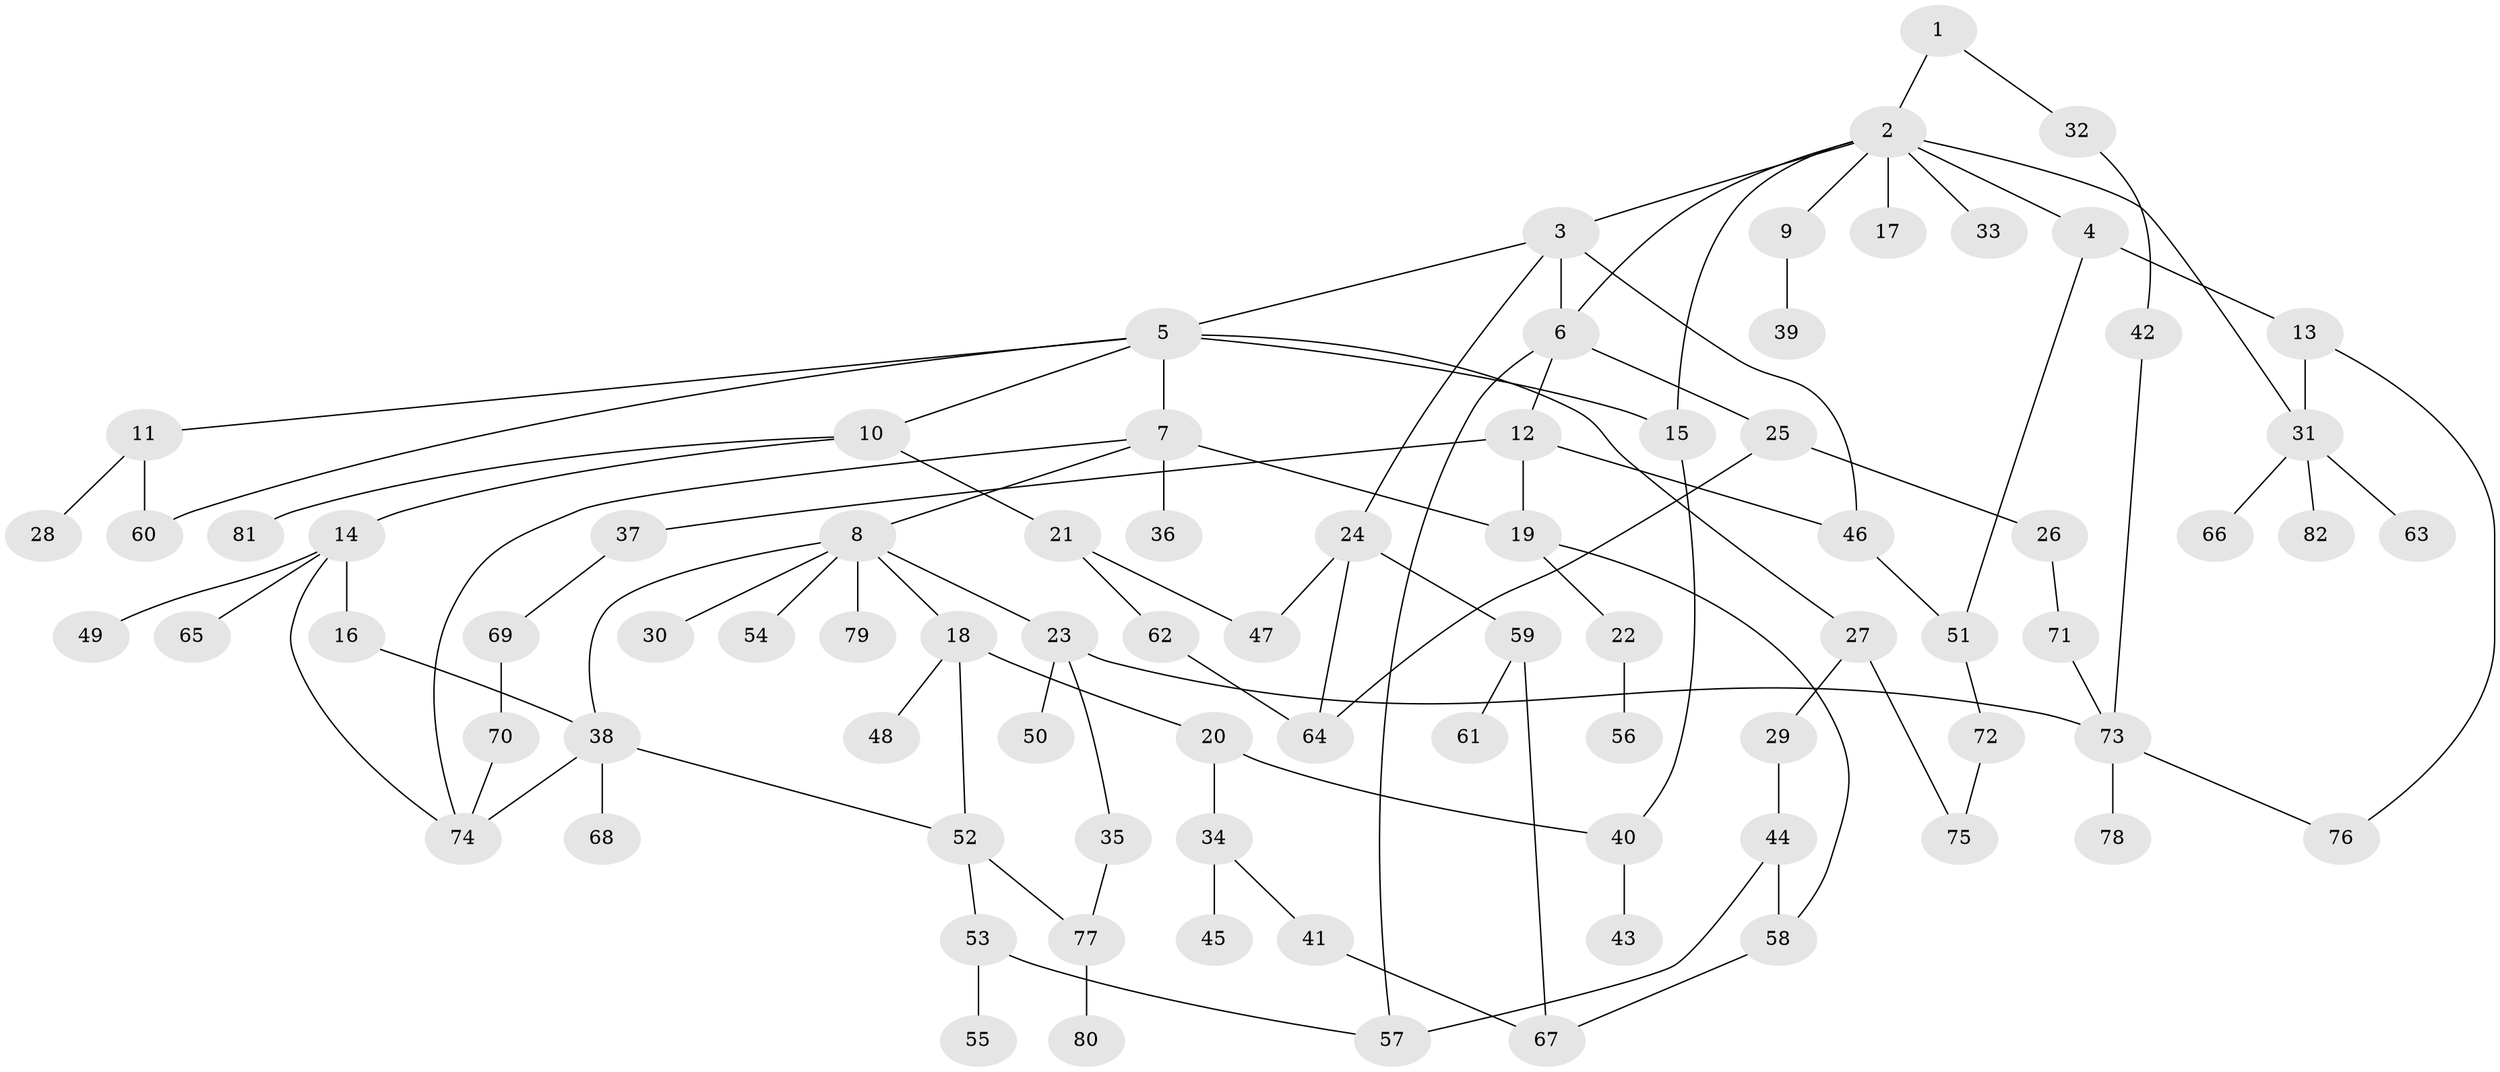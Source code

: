 // Generated by graph-tools (version 1.1) at 2025/41/03/09/25 04:41:23]
// undirected, 82 vertices, 107 edges
graph export_dot {
graph [start="1"]
  node [color=gray90,style=filled];
  1;
  2;
  3;
  4;
  5;
  6;
  7;
  8;
  9;
  10;
  11;
  12;
  13;
  14;
  15;
  16;
  17;
  18;
  19;
  20;
  21;
  22;
  23;
  24;
  25;
  26;
  27;
  28;
  29;
  30;
  31;
  32;
  33;
  34;
  35;
  36;
  37;
  38;
  39;
  40;
  41;
  42;
  43;
  44;
  45;
  46;
  47;
  48;
  49;
  50;
  51;
  52;
  53;
  54;
  55;
  56;
  57;
  58;
  59;
  60;
  61;
  62;
  63;
  64;
  65;
  66;
  67;
  68;
  69;
  70;
  71;
  72;
  73;
  74;
  75;
  76;
  77;
  78;
  79;
  80;
  81;
  82;
  1 -- 2;
  1 -- 32;
  2 -- 3;
  2 -- 4;
  2 -- 6;
  2 -- 9;
  2 -- 15;
  2 -- 17;
  2 -- 33;
  2 -- 31;
  3 -- 5;
  3 -- 24;
  3 -- 6;
  3 -- 46;
  4 -- 13;
  4 -- 51;
  5 -- 7;
  5 -- 10;
  5 -- 11;
  5 -- 27;
  5 -- 60;
  5 -- 15;
  6 -- 12;
  6 -- 25;
  6 -- 57;
  7 -- 8;
  7 -- 19;
  7 -- 36;
  7 -- 74;
  8 -- 18;
  8 -- 23;
  8 -- 30;
  8 -- 54;
  8 -- 79;
  8 -- 38;
  9 -- 39;
  10 -- 14;
  10 -- 21;
  10 -- 81;
  11 -- 28;
  11 -- 60;
  12 -- 37;
  12 -- 46;
  12 -- 19;
  13 -- 31;
  13 -- 76;
  14 -- 16;
  14 -- 49;
  14 -- 65;
  14 -- 74;
  15 -- 40;
  16 -- 38;
  18 -- 20;
  18 -- 48;
  18 -- 52;
  19 -- 22;
  19 -- 58;
  20 -- 34;
  20 -- 40;
  21 -- 62;
  21 -- 47;
  22 -- 56;
  23 -- 35;
  23 -- 50;
  23 -- 73;
  24 -- 47;
  24 -- 59;
  24 -- 64;
  25 -- 26;
  25 -- 64;
  26 -- 71;
  27 -- 29;
  27 -- 75;
  29 -- 44;
  31 -- 63;
  31 -- 66;
  31 -- 82;
  32 -- 42;
  34 -- 41;
  34 -- 45;
  35 -- 77;
  37 -- 69;
  38 -- 52;
  38 -- 68;
  38 -- 74;
  40 -- 43;
  41 -- 67;
  42 -- 73;
  44 -- 57;
  44 -- 58;
  46 -- 51;
  51 -- 72;
  52 -- 53;
  52 -- 77;
  53 -- 55;
  53 -- 57;
  58 -- 67;
  59 -- 61;
  59 -- 67;
  62 -- 64;
  69 -- 70;
  70 -- 74;
  71 -- 73;
  72 -- 75;
  73 -- 78;
  73 -- 76;
  77 -- 80;
}

